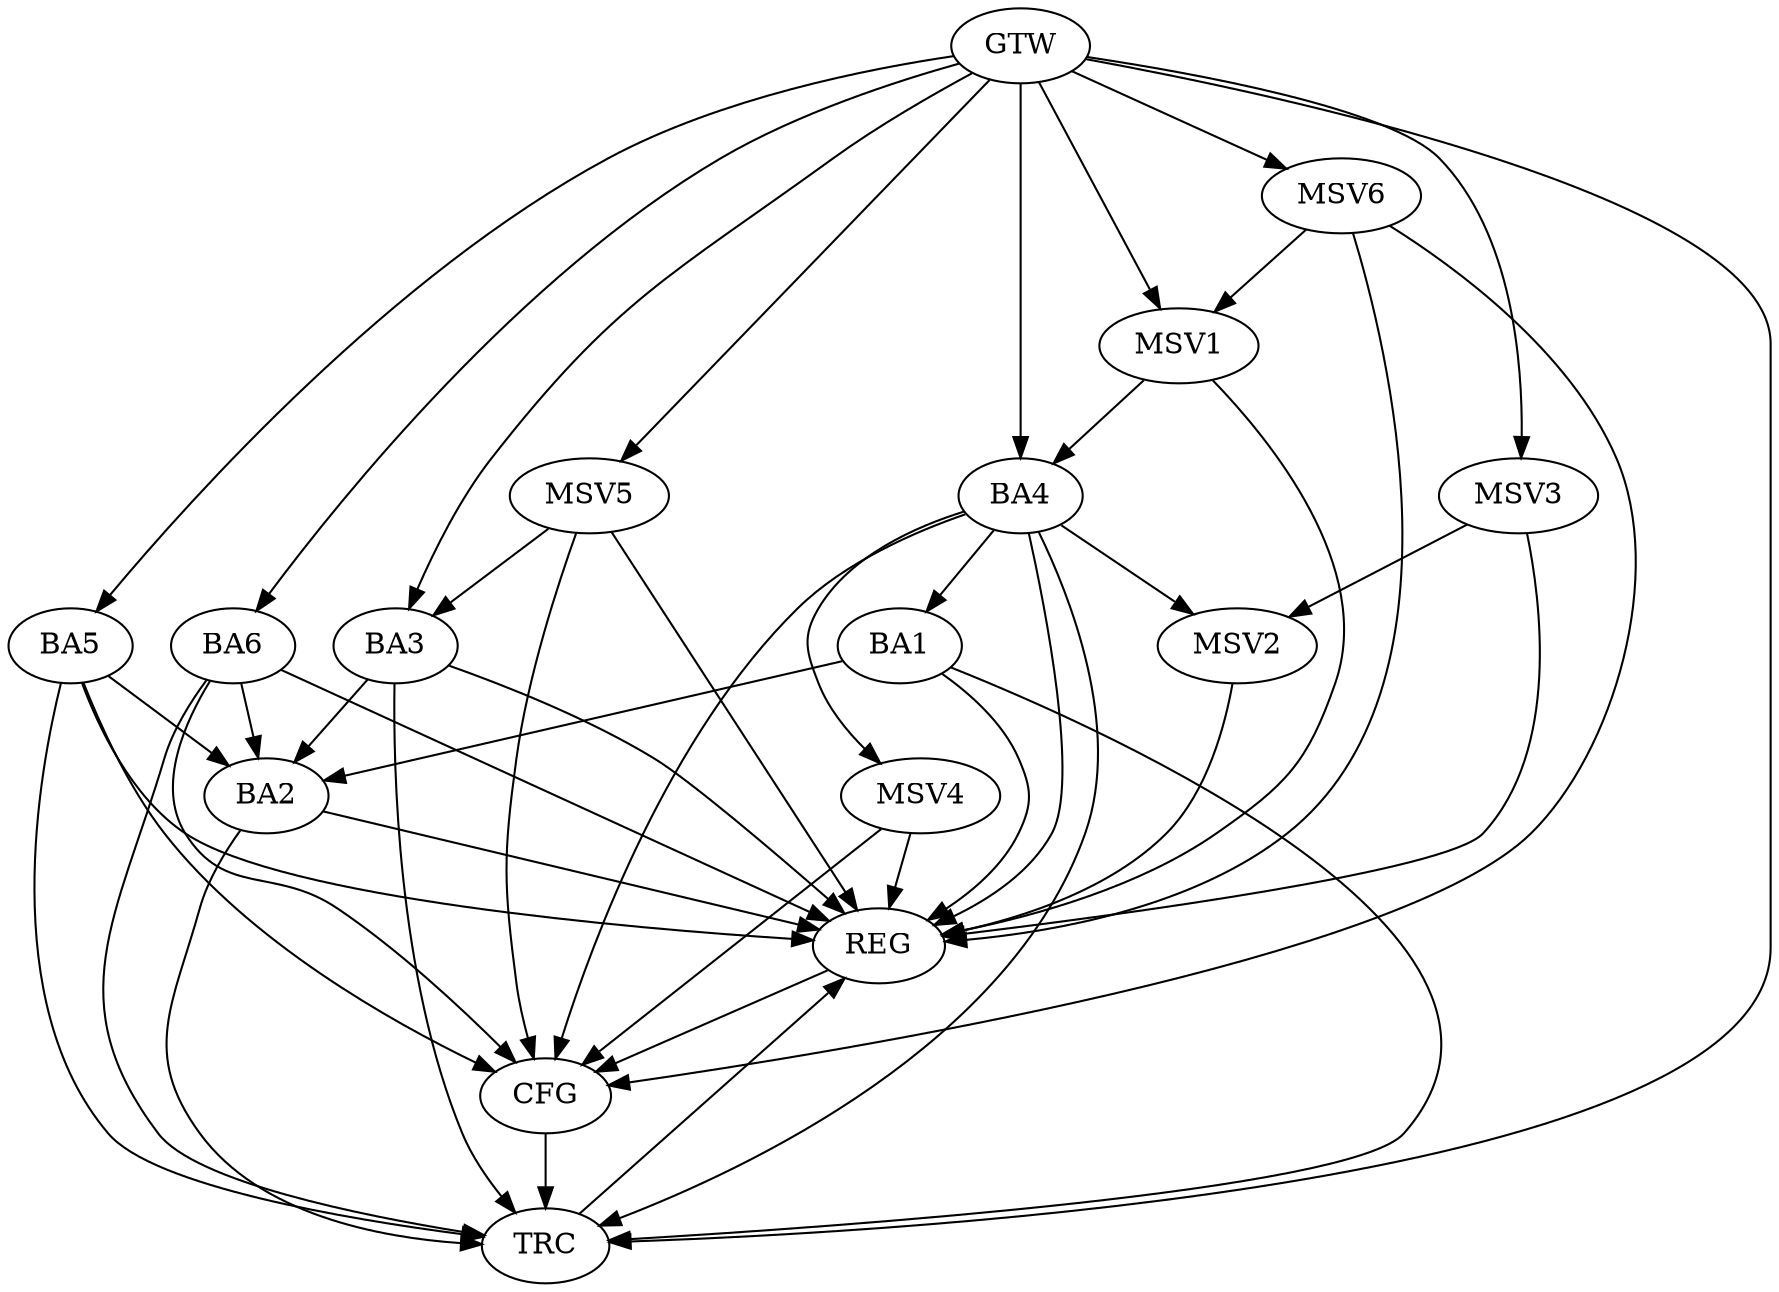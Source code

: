 strict digraph G {
  BA1 [ label="BA1" ];
  BA2 [ label="BA2" ];
  BA3 [ label="BA3" ];
  BA4 [ label="BA4" ];
  BA5 [ label="BA5" ];
  BA6 [ label="BA6" ];
  GTW [ label="GTW" ];
  REG [ label="REG" ];
  CFG [ label="CFG" ];
  TRC [ label="TRC" ];
  MSV1 [ label="MSV1" ];
  MSV2 [ label="MSV2" ];
  MSV3 [ label="MSV3" ];
  MSV4 [ label="MSV4" ];
  MSV5 [ label="MSV5" ];
  MSV6 [ label="MSV6" ];
  BA1 -> BA2;
  BA3 -> BA2;
  BA4 -> BA1;
  BA5 -> BA2;
  BA6 -> BA2;
  GTW -> BA3;
  GTW -> BA4;
  GTW -> BA5;
  GTW -> BA6;
  BA1 -> REG;
  BA2 -> REG;
  BA3 -> REG;
  BA4 -> REG;
  BA5 -> REG;
  BA6 -> REG;
  BA5 -> CFG;
  BA6 -> CFG;
  BA4 -> CFG;
  REG -> CFG;
  BA1 -> TRC;
  BA2 -> TRC;
  BA3 -> TRC;
  BA4 -> TRC;
  BA5 -> TRC;
  BA6 -> TRC;
  GTW -> TRC;
  CFG -> TRC;
  TRC -> REG;
  MSV1 -> BA4;
  GTW -> MSV1;
  MSV1 -> REG;
  BA4 -> MSV2;
  MSV2 -> REG;
  MSV3 -> MSV2;
  GTW -> MSV3;
  MSV3 -> REG;
  BA4 -> MSV4;
  MSV4 -> REG;
  MSV4 -> CFG;
  MSV5 -> BA3;
  GTW -> MSV5;
  MSV5 -> REG;
  MSV5 -> CFG;
  MSV6 -> MSV1;
  GTW -> MSV6;
  MSV6 -> REG;
  MSV6 -> CFG;
}
